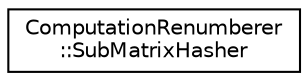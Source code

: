 digraph "Graphical Class Hierarchy"
{
  edge [fontname="Helvetica",fontsize="10",labelfontname="Helvetica",labelfontsize="10"];
  node [fontname="Helvetica",fontsize="10",shape=record];
  rankdir="LR";
  Node0 [label="ComputationRenumberer\l::SubMatrixHasher",height=0.2,width=0.4,color="black", fillcolor="white", style="filled",URL="$structkaldi_1_1nnet3_1_1ComputationRenumberer_1_1SubMatrixHasher.html"];
}
